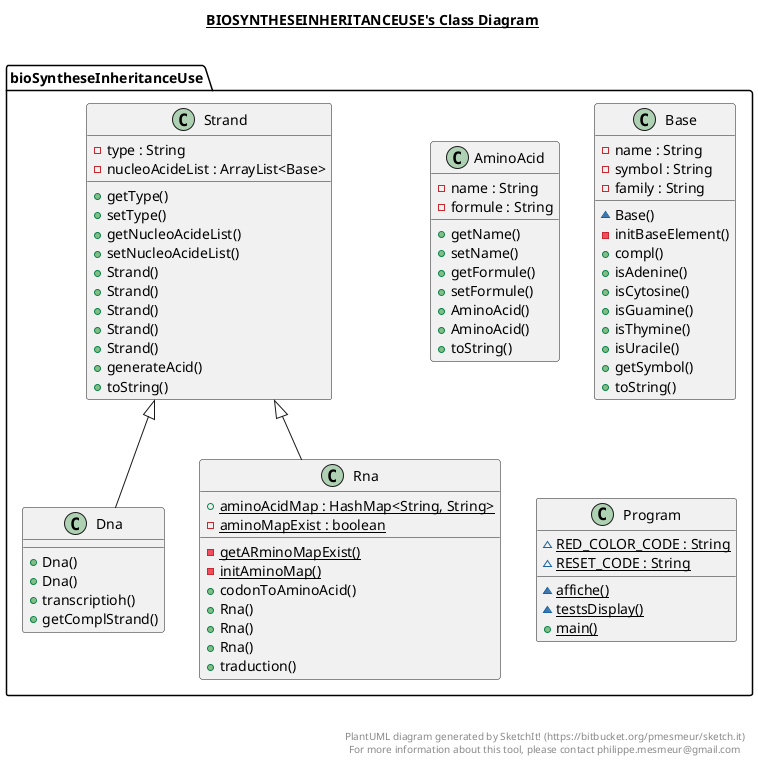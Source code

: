 @startuml

title __BIOSYNTHESEINHERITANCEUSE's Class Diagram__\n

  package bioSyntheseInheritanceUse {
    class AminoAcid {
        - name : String
        - formule : String
        + getName()
        + setName()
        + getFormule()
        + setFormule()
        + AminoAcid()
        + AminoAcid()
        + toString()
    }
  }
  

  package bioSyntheseInheritanceUse {
    class Base {
        - name : String
        - symbol : String
        - family : String
        ~ Base()
        - initBaseElement()
        + compl()
        + isAdenine()
        + isCytosine()
        + isGuamine()
        + isThymine()
        + isUracile()
        + getSymbol()
        + toString()
    }
  }
  

  package bioSyntheseInheritanceUse {
    class Dna {
        + Dna()
        + Dna()
        + transcriptioh()
        + getComplStrand()
    }
  }
  

  package bioSyntheseInheritanceUse {
    class Program {
        {static} ~ RED_COLOR_CODE : String
        {static} ~ RESET_CODE : String
        {static} ~ affiche()
        {static} ~ testsDisplay()
        {static} + main()
    }
  }
  

  package bioSyntheseInheritanceUse {
    class Rna {
        {static} + aminoAcidMap : HashMap<String, String>
        {static} - aminoMapExist : boolean
        {static} - getARminoMapExist()
        {static} - initAminoMap()
        + codonToAminoAcid()
        + Rna()
        + Rna()
        + Rna()
        + traduction()
    }
  }
  

  package bioSyntheseInheritanceUse {
    class Strand {
        - type : String
        - nucleoAcideList : ArrayList<Base>
        + getType()
        + setType()
        + getNucleoAcideList()
        + setNucleoAcideList()
        + Strand()
        + Strand()
        + Strand()
        + Strand()
        + Strand()
        + generateAcid()
        + toString()
    }
  }
  

  Dna -up-|> Strand
  Rna -up-|> Strand


right footer


PlantUML diagram generated by SketchIt! (https://bitbucket.org/pmesmeur/sketch.it)
For more information about this tool, please contact philippe.mesmeur@gmail.com
endfooter

@enduml
